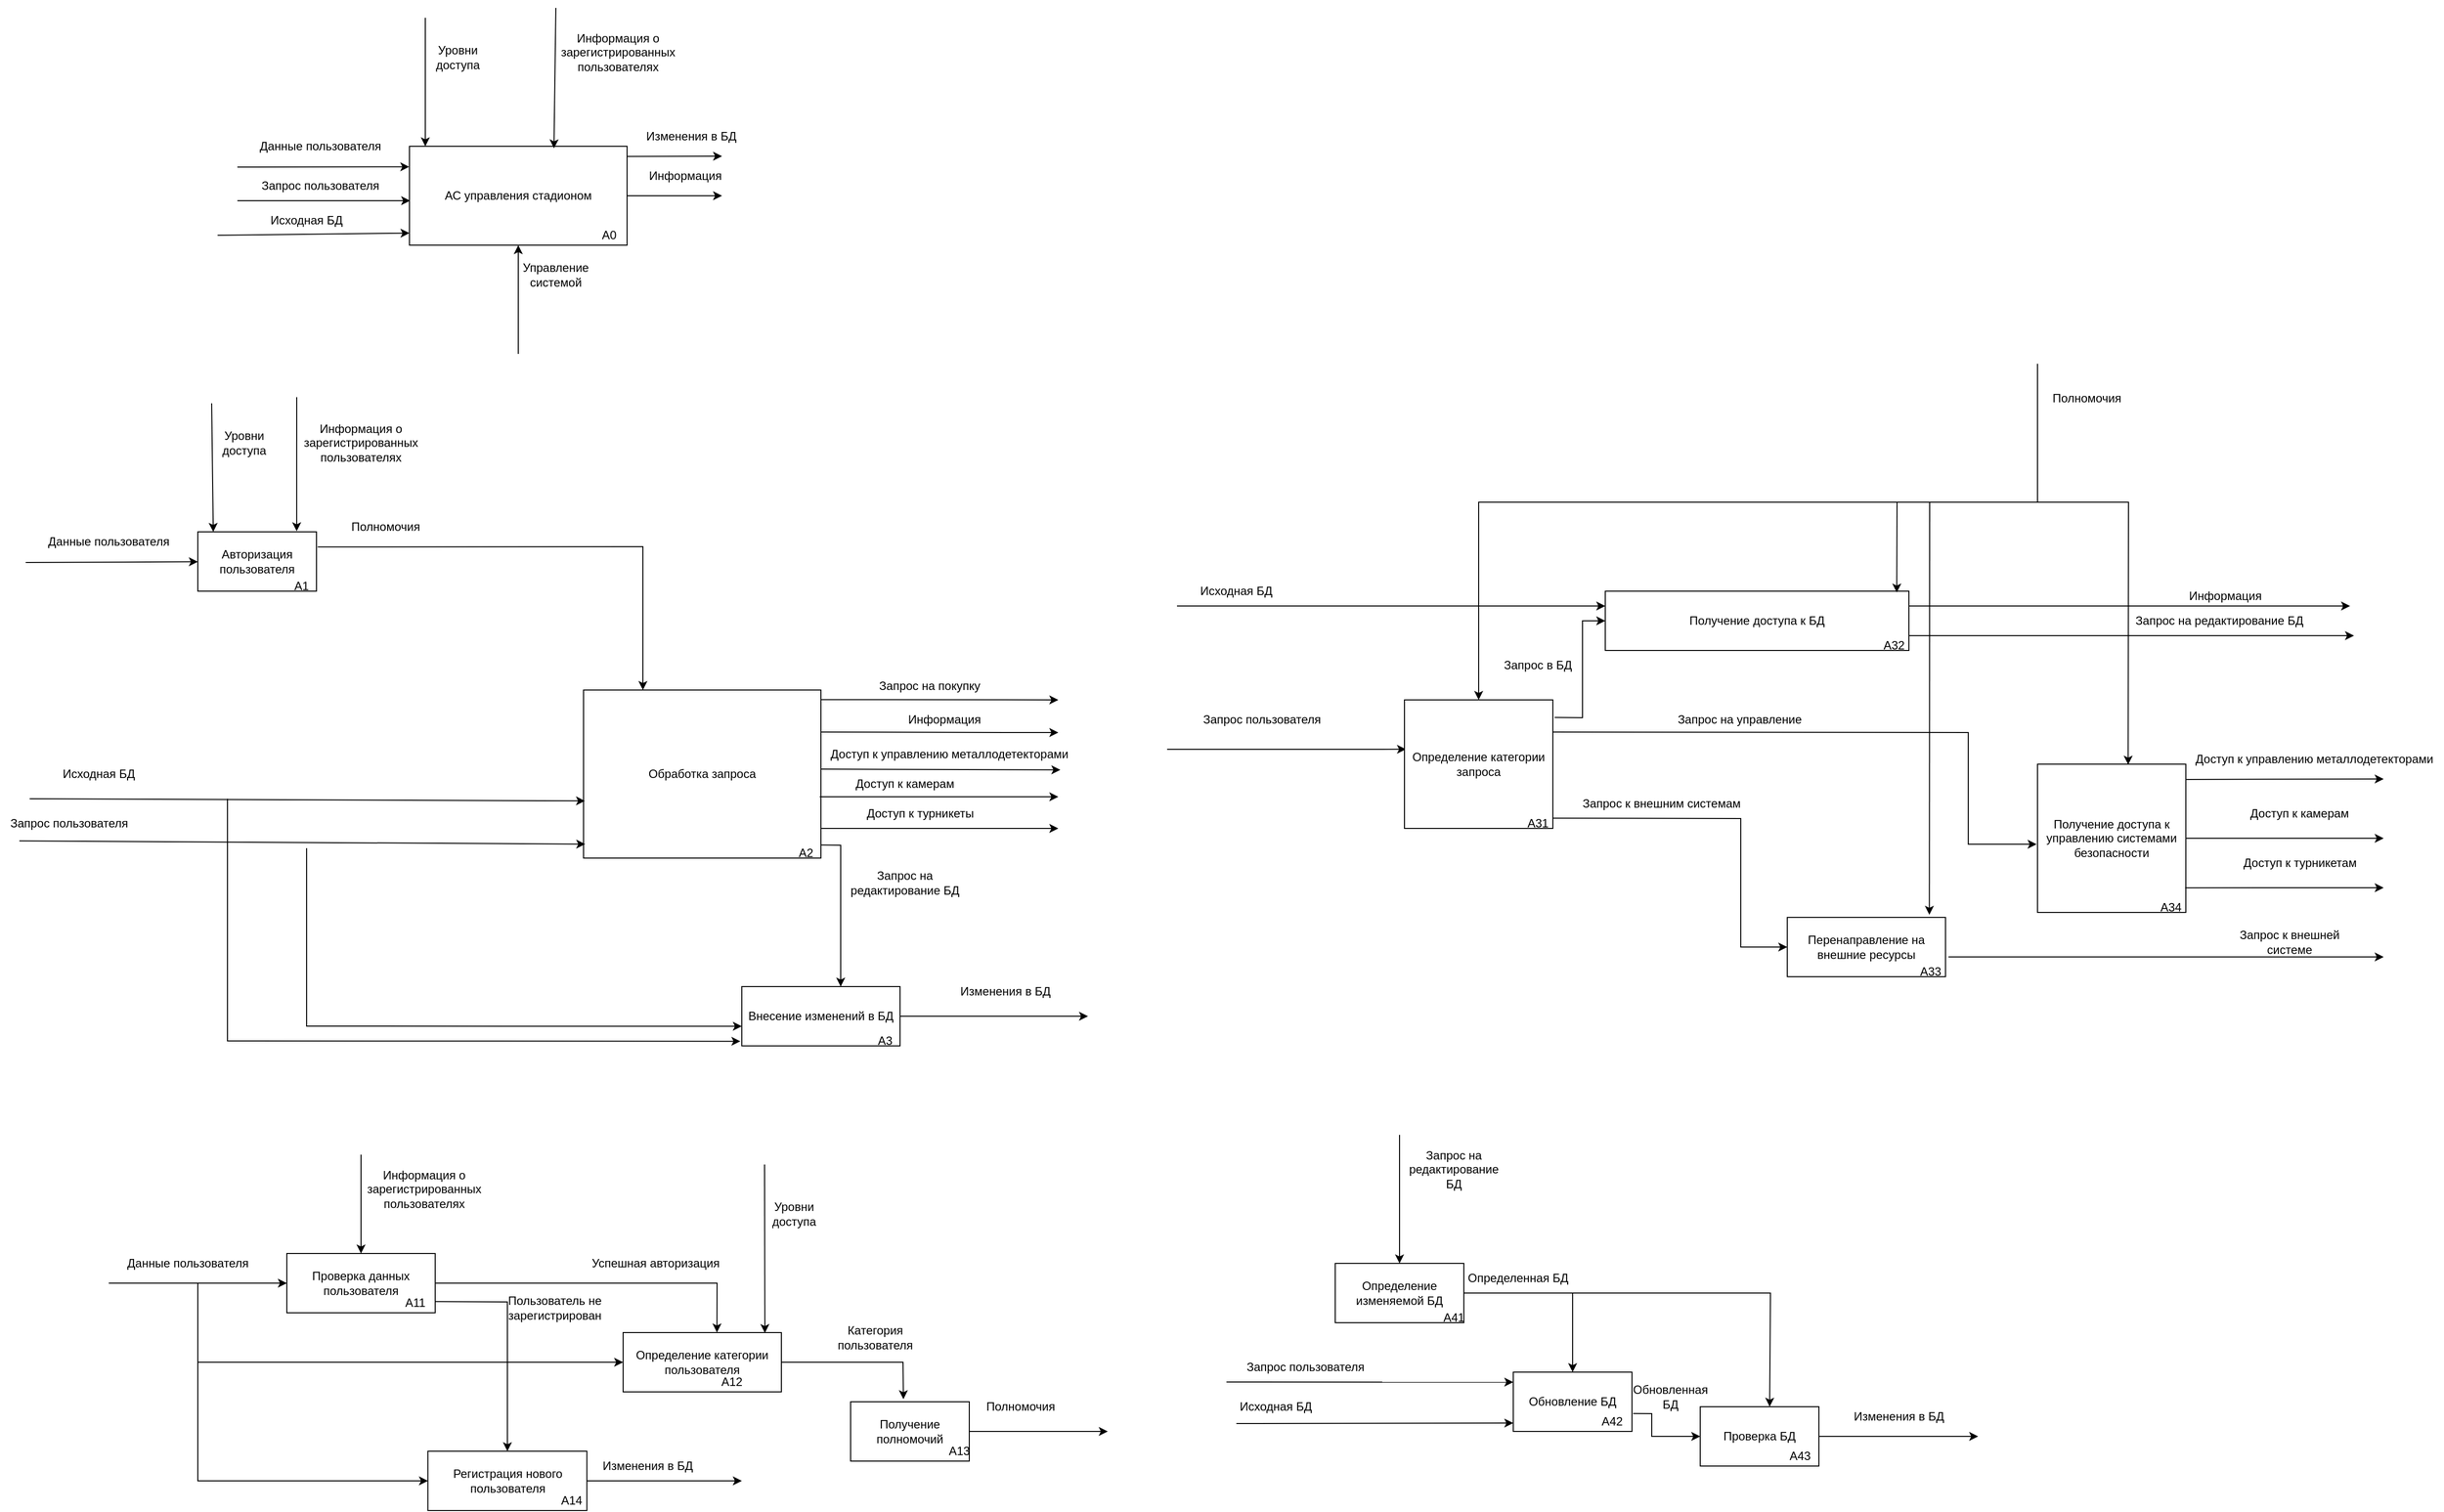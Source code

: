 <mxfile version="15.5.4" type="device" pages="2"><diagram id="ywNeQn92B_hyudarZaMj" name="Page-1"><mxGraphModel dx="3400" dy="2780" grid="1" gridSize="10" guides="1" tooltips="1" connect="1" arrows="1" fold="1" page="1" pageScale="1" pageWidth="827" pageHeight="1169" math="0" shadow="0"><root><mxCell id="0"/><mxCell id="1" parent="0"/><mxCell id="xdWNhroPc-cgWAyk283q-7" value="АС управления стадионом" style="rounded=0;whiteSpace=wrap;html=1;" parent="1" vertex="1"><mxGeometry x="304" y="200" width="220" height="100" as="geometry"/></mxCell><mxCell id="xdWNhroPc-cgWAyk283q-8" value="" style="endArrow=classic;html=1;rounded=0;entryX=-0.001;entryY=0.207;entryDx=0;entryDy=0;entryPerimeter=0;" parent="1" target="xdWNhroPc-cgWAyk283q-7" edge="1"><mxGeometry width="50" height="50" relative="1" as="geometry"><mxPoint x="130" y="221" as="sourcePoint"/><mxPoint x="304" y="220" as="targetPoint"/></mxGeometry></mxCell><mxCell id="xdWNhroPc-cgWAyk283q-9" value="Данные пользователя" style="text;html=1;strokeColor=none;fillColor=none;align=center;verticalAlign=middle;whiteSpace=wrap;rounded=0;" parent="1" vertex="1"><mxGeometry x="124" y="190" width="180" height="20" as="geometry"/></mxCell><mxCell id="xdWNhroPc-cgWAyk283q-10" value="" style="endArrow=classic;html=1;rounded=0;entryX=0.003;entryY=0.55;entryDx=0;entryDy=0;entryPerimeter=0;" parent="1" target="xdWNhroPc-cgWAyk283q-7" edge="1"><mxGeometry width="50" height="50" relative="1" as="geometry"><mxPoint x="130" y="255" as="sourcePoint"/><mxPoint x="240" y="250" as="targetPoint"/></mxGeometry></mxCell><mxCell id="xdWNhroPc-cgWAyk283q-11" value="Запрос пользователя" style="text;html=1;strokeColor=none;fillColor=none;align=center;verticalAlign=middle;whiteSpace=wrap;rounded=0;" parent="1" vertex="1"><mxGeometry x="124" y="230" width="180" height="20" as="geometry"/></mxCell><mxCell id="xdWNhroPc-cgWAyk283q-12" value="" style="endArrow=classic;html=1;rounded=0;" parent="1" edge="1"><mxGeometry width="50" height="50" relative="1" as="geometry"><mxPoint x="320" y="70" as="sourcePoint"/><mxPoint x="320" y="200" as="targetPoint"/></mxGeometry></mxCell><mxCell id="xdWNhroPc-cgWAyk283q-14" value="Уровни доступа" style="text;html=1;strokeColor=none;fillColor=none;align=center;verticalAlign=middle;whiteSpace=wrap;rounded=0;" parent="1" vertex="1"><mxGeometry x="320" y="100" width="66" height="20" as="geometry"/></mxCell><mxCell id="xdWNhroPc-cgWAyk283q-20" value="" style="endArrow=classic;html=1;rounded=0;exitX=0.998;exitY=0.103;exitDx=0;exitDy=0;exitPerimeter=0;" parent="1" source="xdWNhroPc-cgWAyk283q-7" edge="1"><mxGeometry width="50" height="50" relative="1" as="geometry"><mxPoint x="580" y="260" as="sourcePoint"/><mxPoint x="620" y="210" as="targetPoint"/></mxGeometry></mxCell><mxCell id="xdWNhroPc-cgWAyk283q-21" value="Изменения в БД" style="text;html=1;strokeColor=none;fillColor=none;align=center;verticalAlign=middle;whiteSpace=wrap;rounded=0;" parent="1" vertex="1"><mxGeometry x="524" y="180" width="130" height="20" as="geometry"/></mxCell><mxCell id="xdWNhroPc-cgWAyk283q-22" value="" style="endArrow=classic;html=1;rounded=0;" parent="1" source="xdWNhroPc-cgWAyk283q-7" edge="1"><mxGeometry width="50" height="50" relative="1" as="geometry"><mxPoint x="600" y="310" as="sourcePoint"/><mxPoint x="620" y="250" as="targetPoint"/></mxGeometry></mxCell><mxCell id="xdWNhroPc-cgWAyk283q-23" value="Информация" style="text;html=1;strokeColor=none;fillColor=none;align=center;verticalAlign=middle;whiteSpace=wrap;rounded=0;" parent="1" vertex="1"><mxGeometry x="550" y="220" width="66" height="20" as="geometry"/></mxCell><mxCell id="xdWNhroPc-cgWAyk283q-25" value="Управление системой" style="text;html=1;strokeColor=none;fillColor=none;align=center;verticalAlign=middle;whiteSpace=wrap;rounded=0;" parent="1" vertex="1"><mxGeometry x="404" y="320" width="96" height="20" as="geometry"/></mxCell><mxCell id="xdWNhroPc-cgWAyk283q-30" value="Авторизация пользователя" style="rounded=0;whiteSpace=wrap;html=1;" parent="1" vertex="1"><mxGeometry x="90" y="590" width="120" height="60" as="geometry"/></mxCell><mxCell id="xdWNhroPc-cgWAyk283q-31" value="" style="endArrow=classic;html=1;rounded=0;" parent="1" target="xdWNhroPc-cgWAyk283q-30" edge="1"><mxGeometry width="50" height="50" relative="1" as="geometry"><mxPoint x="-84" y="621" as="sourcePoint"/><mxPoint x="89.78" y="620.7" as="targetPoint"/></mxGeometry></mxCell><mxCell id="xdWNhroPc-cgWAyk283q-32" value="Данные пользователя" style="text;html=1;strokeColor=none;fillColor=none;align=center;verticalAlign=middle;whiteSpace=wrap;rounded=0;" parent="1" vertex="1"><mxGeometry x="-90" y="590" width="180" height="20" as="geometry"/></mxCell><mxCell id="xdWNhroPc-cgWAyk283q-33" value="" style="endArrow=classic;html=1;rounded=0;" parent="1" edge="1"><mxGeometry width="50" height="50" relative="1" as="geometry"><mxPoint x="104" y="460" as="sourcePoint"/><mxPoint x="105.625" y="590" as="targetPoint"/></mxGeometry></mxCell><mxCell id="xdWNhroPc-cgWAyk283q-34" value="Уровни доступа" style="text;html=1;strokeColor=none;fillColor=none;align=center;verticalAlign=middle;whiteSpace=wrap;rounded=0;" parent="1" vertex="1"><mxGeometry x="104" y="490" width="66" height="20" as="geometry"/></mxCell><mxCell id="xdWNhroPc-cgWAyk283q-44" value="Полномочия" style="text;html=1;strokeColor=none;fillColor=none;align=center;verticalAlign=middle;whiteSpace=wrap;rounded=0;" parent="1" vertex="1"><mxGeometry x="210" y="570" width="140" height="30" as="geometry"/></mxCell><mxCell id="xdWNhroPc-cgWAyk283q-46" value="Внесение изменений в БД" style="rounded=0;whiteSpace=wrap;html=1;" parent="1" vertex="1"><mxGeometry x="640" y="1050" width="160" height="60" as="geometry"/></mxCell><mxCell id="xdWNhroPc-cgWAyk283q-48" value="Обработка запроса" style="rounded=0;whiteSpace=wrap;html=1;" parent="1" vertex="1"><mxGeometry x="480" y="750" width="240" height="170" as="geometry"/></mxCell><mxCell id="xdWNhroPc-cgWAyk283q-49" value="" style="endArrow=classic;html=1;rounded=0;entryX=0.007;entryY=0.917;entryDx=0;entryDy=0;entryPerimeter=0;exitX=0.14;exitY=1.087;exitDx=0;exitDy=0;exitPerimeter=0;" parent="1" source="xdWNhroPc-cgWAyk283q-50" target="xdWNhroPc-cgWAyk283q-48" edge="1"><mxGeometry width="50" height="50" relative="1" as="geometry"><mxPoint x="-90" y="906" as="sourcePoint"/><mxPoint x="10" y="840" as="targetPoint"/></mxGeometry></mxCell><mxCell id="xdWNhroPc-cgWAyk283q-50" value="Запрос пользователя" style="text;html=1;strokeColor=none;fillColor=none;align=center;verticalAlign=middle;whiteSpace=wrap;rounded=0;" parent="1" vertex="1"><mxGeometry x="-110" y="870" width="140" height="30" as="geometry"/></mxCell><mxCell id="xdWNhroPc-cgWAyk283q-52" value="" style="endArrow=classic;html=1;rounded=0;exitX=1;exitY=0.25;exitDx=0;exitDy=0;" parent="1" source="xdWNhroPc-cgWAyk283q-48" edge="1"><mxGeometry width="50" height="50" relative="1" as="geometry"><mxPoint x="650" y="820" as="sourcePoint"/><mxPoint x="960" y="793" as="targetPoint"/><Array as="points"><mxPoint x="930" y="793"/></Array></mxGeometry></mxCell><mxCell id="xdWNhroPc-cgWAyk283q-53" value="Информация" style="text;html=1;strokeColor=none;fillColor=none;align=center;verticalAlign=middle;whiteSpace=wrap;rounded=0;" parent="1" vertex="1"><mxGeometry x="800" y="765" width="90" height="30" as="geometry"/></mxCell><mxCell id="xdWNhroPc-cgWAyk283q-54" value="" style="endArrow=classic;html=1;rounded=0;exitX=0;exitY=1;exitDx=0;exitDy=0;entryX=0.931;entryY=1.026;entryDx=0;entryDy=0;entryPerimeter=0;" parent="1" source="xdWNhroPc-cgWAyk283q-55" target="xdWNhroPc-cgWAyk283q-55" edge="1"><mxGeometry width="50" height="50" relative="1" as="geometry"><mxPoint x="660" y="870" as="sourcePoint"/><mxPoint x="750" y="840" as="targetPoint"/></mxGeometry></mxCell><mxCell id="xdWNhroPc-cgWAyk283q-55" value="Доступ к управлению металлодетекторами" style="text;html=1;strokeColor=none;fillColor=none;align=center;verticalAlign=middle;whiteSpace=wrap;rounded=0;" parent="1" vertex="1"><mxGeometry x="720" y="800" width="260" height="30" as="geometry"/></mxCell><mxCell id="xdWNhroPc-cgWAyk283q-60" value="" style="endArrow=classic;html=1;rounded=0;entryX=0;entryY=0.669;entryDx=0;entryDy=0;entryPerimeter=0;" parent="1" target="xdWNhroPc-cgWAyk283q-46" edge="1"><mxGeometry width="50" height="50" relative="1" as="geometry"><mxPoint x="200" y="910" as="sourcePoint"/><mxPoint x="190" y="960" as="targetPoint"/><Array as="points"><mxPoint x="200" y="1080"/><mxPoint x="200" y="1090"/></Array></mxGeometry></mxCell><mxCell id="xdWNhroPc-cgWAyk283q-64" value="&amp;nbsp;Изменения в БД" style="text;html=1;strokeColor=none;fillColor=none;align=center;verticalAlign=middle;whiteSpace=wrap;rounded=0;" parent="1" vertex="1"><mxGeometry x="820" y="1040" width="170" height="30" as="geometry"/></mxCell><mxCell id="xdWNhroPc-cgWAyk283q-65" value="" style="endArrow=classic;html=1;rounded=0;strokeColor=#000000;fillColor=#E5CCFF;exitX=1;exitY=0.922;exitDx=0;exitDy=0;exitPerimeter=0;entryX=0.625;entryY=0;entryDx=0;entryDy=0;entryPerimeter=0;" parent="1" source="xdWNhroPc-cgWAyk283q-48" target="xdWNhroPc-cgWAyk283q-46" edge="1"><mxGeometry width="50" height="50" relative="1" as="geometry"><mxPoint x="720" y="900" as="sourcePoint"/><mxPoint x="770" y="850" as="targetPoint"/><Array as="points"><mxPoint x="740" y="907"/></Array></mxGeometry></mxCell><mxCell id="xdWNhroPc-cgWAyk283q-66" value="Запрос на редактирование БД" style="text;html=1;strokeColor=none;fillColor=none;align=center;verticalAlign=middle;whiteSpace=wrap;rounded=0;" parent="1" vertex="1"><mxGeometry x="740" y="930" width="130" height="30" as="geometry"/></mxCell><mxCell id="BJsDxsezb8jgtBK0tcjX-8" value="" style="endArrow=classic;html=1;rounded=0;exitX=1;exitY=0.057;exitDx=0;exitDy=0;exitPerimeter=0;" parent="1" source="xdWNhroPc-cgWAyk283q-48" edge="1"><mxGeometry width="50" height="50" relative="1" as="geometry"><mxPoint x="780" y="750" as="sourcePoint"/><mxPoint x="960" y="760" as="targetPoint"/><Array as="points"/></mxGeometry></mxCell><mxCell id="BJsDxsezb8jgtBK0tcjX-9" value="Запрос на покупку" style="text;html=1;strokeColor=none;fillColor=none;align=center;verticalAlign=middle;whiteSpace=wrap;rounded=0;" parent="1" vertex="1"><mxGeometry x="740" y="731" width="180" height="30" as="geometry"/></mxCell><mxCell id="BJsDxsezb8jgtBK0tcjX-10" value="" style="endArrow=classic;html=1;rounded=0;exitX=0.995;exitY=0.635;exitDx=0;exitDy=0;exitPerimeter=0;" parent="1" source="xdWNhroPc-cgWAyk283q-48" edge="1"><mxGeometry width="50" height="50" relative="1" as="geometry"><mxPoint x="777" y="900" as="sourcePoint"/><mxPoint x="960" y="858" as="targetPoint"/></mxGeometry></mxCell><mxCell id="BJsDxsezb8jgtBK0tcjX-11" value="Доступ к камерам" style="text;html=1;strokeColor=none;fillColor=none;align=center;verticalAlign=middle;whiteSpace=wrap;rounded=0;" parent="1" vertex="1"><mxGeometry x="710" y="830" width="190" height="30" as="geometry"/></mxCell><mxCell id="BJsDxsezb8jgtBK0tcjX-12" value="" style="endArrow=classic;html=1;rounded=0;" parent="1" edge="1"><mxGeometry width="50" height="50" relative="1" as="geometry"><mxPoint x="720" y="890" as="sourcePoint"/><mxPoint x="960" y="890" as="targetPoint"/></mxGeometry></mxCell><mxCell id="BJsDxsezb8jgtBK0tcjX-13" value="Доступ к турникеты" style="text;html=1;strokeColor=none;fillColor=none;align=center;verticalAlign=middle;whiteSpace=wrap;rounded=0;" parent="1" vertex="1"><mxGeometry x="758.5" y="860" width="123" height="30" as="geometry"/></mxCell><mxCell id="BJsDxsezb8jgtBK0tcjX-14" value="" style="endArrow=classic;html=1;rounded=0;entryX=0.006;entryY=0.66;entryDx=0;entryDy=0;entryPerimeter=0;" parent="1" target="xdWNhroPc-cgWAyk283q-48" edge="1"><mxGeometry width="50" height="50" relative="1" as="geometry"><mxPoint x="-80" y="860" as="sourcePoint"/><mxPoint x="200" y="840" as="targetPoint"/></mxGeometry></mxCell><mxCell id="BJsDxsezb8jgtBK0tcjX-15" value="Исходная БД" style="text;html=1;strokeColor=none;fillColor=none;align=center;verticalAlign=middle;whiteSpace=wrap;rounded=0;" parent="1" vertex="1"><mxGeometry x="-60" y="820" width="100" height="30" as="geometry"/></mxCell><mxCell id="BJsDxsezb8jgtBK0tcjX-22" value="Запрос пользователя" style="text;html=1;strokeColor=none;fillColor=none;align=center;verticalAlign=middle;whiteSpace=wrap;rounded=0;" parent="1" vertex="1"><mxGeometry x="1096" y="765" width="140" height="30" as="geometry"/></mxCell><mxCell id="BJsDxsezb8jgtBK0tcjX-25" value="Получение доступа к управлению системами безопасности" style="whiteSpace=wrap;html=1;aspect=fixed;" parent="1" vertex="1"><mxGeometry x="1950" y="825" width="150" height="150" as="geometry"/></mxCell><mxCell id="BJsDxsezb8jgtBK0tcjX-26" value="" style="endArrow=classic;html=1;rounded=0;entryX=-0.006;entryY=0.54;entryDx=0;entryDy=0;entryPerimeter=0;exitX=1;exitY=0.25;exitDx=0;exitDy=0;" parent="1" source="BJsDxsezb8jgtBK0tcjX-82" target="BJsDxsezb8jgtBK0tcjX-25" edge="1"><mxGeometry width="50" height="50" relative="1" as="geometry"><mxPoint x="1459" y="798.25" as="sourcePoint"/><mxPoint x="1480" y="770" as="targetPoint"/><Array as="points"><mxPoint x="1880" y="793"/><mxPoint x="1880" y="906"/></Array></mxGeometry></mxCell><mxCell id="BJsDxsezb8jgtBK0tcjX-28" value="Получение доступа к БД" style="rounded=0;whiteSpace=wrap;html=1;" parent="1" vertex="1"><mxGeometry x="1513" y="650" width="307" height="60" as="geometry"/></mxCell><mxCell id="BJsDxsezb8jgtBK0tcjX-29" value="" style="endArrow=classic;html=1;rounded=0;entryX=0;entryY=0.5;entryDx=0;entryDy=0;exitX=1.012;exitY=0.137;exitDx=0;exitDy=0;exitPerimeter=0;" parent="1" source="BJsDxsezb8jgtBK0tcjX-82" target="BJsDxsezb8jgtBK0tcjX-28" edge="1"><mxGeometry width="50" height="50" relative="1" as="geometry"><mxPoint x="1457.957" y="778.433" as="sourcePoint"/><mxPoint x="1490" y="800" as="targetPoint"/><Array as="points"><mxPoint x="1490" y="778"/><mxPoint x="1490" y="680"/></Array></mxGeometry></mxCell><mxCell id="BJsDxsezb8jgtBK0tcjX-30" value="Запрос на управление" style="text;html=1;strokeColor=none;fillColor=none;align=center;verticalAlign=middle;whiteSpace=wrap;rounded=0;" parent="1" vertex="1"><mxGeometry x="1569" y="765" width="160" height="30" as="geometry"/></mxCell><mxCell id="BJsDxsezb8jgtBK0tcjX-31" value="Запрос в БД" style="text;html=1;strokeColor=none;fillColor=none;align=center;verticalAlign=middle;whiteSpace=wrap;rounded=0;" parent="1" vertex="1"><mxGeometry x="1390" y="710" width="110" height="30" as="geometry"/></mxCell><mxCell id="BJsDxsezb8jgtBK0tcjX-33" value="" style="endArrow=classic;html=1;rounded=0;entryX=0;entryY=0.5;entryDx=0;entryDy=0;exitX=0.993;exitY=0.92;exitDx=0;exitDy=0;exitPerimeter=0;" parent="1" source="BJsDxsezb8jgtBK0tcjX-82" target="BJsDxsezb8jgtBK0tcjX-34" edge="1"><mxGeometry width="50" height="50" relative="1" as="geometry"><mxPoint x="1460" y="880" as="sourcePoint"/><mxPoint x="1710" y="940" as="targetPoint"/><Array as="points"><mxPoint x="1650" y="880"/><mxPoint x="1650" y="1010"/></Array></mxGeometry></mxCell><mxCell id="BJsDxsezb8jgtBK0tcjX-34" value="Перенаправление на внешние ресурсы" style="rounded=0;whiteSpace=wrap;html=1;" parent="1" vertex="1"><mxGeometry x="1697" y="980" width="160" height="60" as="geometry"/></mxCell><mxCell id="BJsDxsezb8jgtBK0tcjX-35" value="Запрос к внешним системам" style="text;html=1;strokeColor=none;fillColor=none;align=center;verticalAlign=middle;whiteSpace=wrap;rounded=0;" parent="1" vertex="1"><mxGeometry x="1480" y="850" width="180" height="30" as="geometry"/></mxCell><mxCell id="BJsDxsezb8jgtBK0tcjX-47" value="" style="endArrow=none;html=1;rounded=0;" parent="1" edge="1"><mxGeometry width="50" height="50" relative="1" as="geometry"><mxPoint x="1070" y="810" as="sourcePoint"/><mxPoint x="1250" y="810" as="targetPoint"/></mxGeometry></mxCell><mxCell id="BJsDxsezb8jgtBK0tcjX-50" value="" style="endArrow=classic;html=1;rounded=0;entryX=0.01;entryY=0.384;entryDx=0;entryDy=0;entryPerimeter=0;" parent="1" target="BJsDxsezb8jgtBK0tcjX-82" edge="1"><mxGeometry width="50" height="50" relative="1" as="geometry"><mxPoint x="1250" y="810" as="sourcePoint"/><mxPoint x="1311.639" y="810.17" as="targetPoint"/></mxGeometry></mxCell><mxCell id="BJsDxsezb8jgtBK0tcjX-52" value="" style="endArrow=classic;html=1;rounded=0;exitX=1.01;exitY=0.255;exitDx=0;exitDy=0;exitPerimeter=0;entryX=0.25;entryY=0;entryDx=0;entryDy=0;" parent="1" source="xdWNhroPc-cgWAyk283q-30" target="xdWNhroPc-cgWAyk283q-48" edge="1"><mxGeometry width="50" height="50" relative="1" as="geometry"><mxPoint x="280" y="650" as="sourcePoint"/><mxPoint x="550" y="730" as="targetPoint"/><Array as="points"><mxPoint x="540" y="605"/></Array></mxGeometry></mxCell><mxCell id="BJsDxsezb8jgtBK0tcjX-53" value="" style="endArrow=classic;html=1;rounded=0;entryX=0.96;entryY=0.023;entryDx=0;entryDy=0;entryPerimeter=0;" parent="1" target="BJsDxsezb8jgtBK0tcjX-28" edge="1"><mxGeometry width="50" height="50" relative="1" as="geometry"><mxPoint x="1808" y="560" as="sourcePoint"/><mxPoint x="1736" y="620" as="targetPoint"/></mxGeometry></mxCell><mxCell id="BJsDxsezb8jgtBK0tcjX-60" value="Полномочия" style="text;html=1;strokeColor=none;fillColor=none;align=center;verticalAlign=middle;whiteSpace=wrap;rounded=0;" parent="1" vertex="1"><mxGeometry x="1970" y="440" width="60" height="30" as="geometry"/></mxCell><mxCell id="BJsDxsezb8jgtBK0tcjX-61" value="" style="endArrow=classic;html=1;rounded=0;entryX=0.611;entryY=0.003;entryDx=0;entryDy=0;entryPerimeter=0;" parent="1" target="BJsDxsezb8jgtBK0tcjX-25" edge="1"><mxGeometry width="50" height="50" relative="1" as="geometry"><mxPoint x="1810" y="560" as="sourcePoint"/><mxPoint x="1950" y="540" as="targetPoint"/><Array as="points"><mxPoint x="2042" y="560"/></Array></mxGeometry></mxCell><mxCell id="BJsDxsezb8jgtBK0tcjX-63" value="" style="endArrow=classic;html=1;rounded=0;entryX=-0.009;entryY=0.922;entryDx=0;entryDy=0;entryPerimeter=0;" parent="1" target="xdWNhroPc-cgWAyk283q-46" edge="1"><mxGeometry width="50" height="50" relative="1" as="geometry"><mxPoint x="120" y="860" as="sourcePoint"/><mxPoint x="140" y="990" as="targetPoint"/><Array as="points"><mxPoint x="120" y="1105"/></Array></mxGeometry></mxCell><mxCell id="BJsDxsezb8jgtBK0tcjX-64" value="" style="endArrow=classic;html=1;rounded=0;entryX=0.898;entryY=-0.044;entryDx=0;entryDy=0;entryPerimeter=0;" parent="1" target="BJsDxsezb8jgtBK0tcjX-34" edge="1"><mxGeometry width="50" height="50" relative="1" as="geometry"><mxPoint x="1841" y="560" as="sourcePoint"/><mxPoint x="1950" y="650" as="targetPoint"/></mxGeometry></mxCell><mxCell id="BJsDxsezb8jgtBK0tcjX-65" value="" style="endArrow=none;html=1;rounded=0;" parent="1" edge="1"><mxGeometry width="50" height="50" relative="1" as="geometry"><mxPoint x="1950" y="560" as="sourcePoint"/><mxPoint x="1950" y="420" as="targetPoint"/></mxGeometry></mxCell><mxCell id="BJsDxsezb8jgtBK0tcjX-67" value="" style="endArrow=classic;html=1;rounded=0;exitX=1;exitY=0.25;exitDx=0;exitDy=0;" parent="1" source="BJsDxsezb8jgtBK0tcjX-28" edge="1"><mxGeometry width="50" height="50" relative="1" as="geometry"><mxPoint x="1910" y="690" as="sourcePoint"/><mxPoint x="2266" y="665" as="targetPoint"/></mxGeometry></mxCell><mxCell id="BJsDxsezb8jgtBK0tcjX-68" value="Информация" style="text;html=1;strokeColor=none;fillColor=none;align=center;verticalAlign=middle;whiteSpace=wrap;rounded=0;" parent="1" vertex="1"><mxGeometry x="2110" y="640" width="60" height="30" as="geometry"/></mxCell><mxCell id="BJsDxsezb8jgtBK0tcjX-69" value="" style="endArrow=classic;html=1;rounded=0;" parent="1" edge="1"><mxGeometry width="50" height="50" relative="1" as="geometry"><mxPoint x="1860" y="1020" as="sourcePoint"/><mxPoint x="2300" y="1020" as="targetPoint"/></mxGeometry></mxCell><mxCell id="BJsDxsezb8jgtBK0tcjX-70" value="Запрос к внешней системе" style="text;html=1;strokeColor=none;fillColor=none;align=center;verticalAlign=middle;whiteSpace=wrap;rounded=0;" parent="1" vertex="1"><mxGeometry x="2130" y="990" width="150" height="30" as="geometry"/></mxCell><mxCell id="BJsDxsezb8jgtBK0tcjX-71" value="" style="endArrow=classic;html=1;rounded=0;exitX=1.004;exitY=0.103;exitDx=0;exitDy=0;exitPerimeter=0;" parent="1" source="BJsDxsezb8jgtBK0tcjX-25" edge="1"><mxGeometry width="50" height="50" relative="1" as="geometry"><mxPoint x="2220" y="880" as="sourcePoint"/><mxPoint x="2300" y="840" as="targetPoint"/></mxGeometry></mxCell><mxCell id="BJsDxsezb8jgtBK0tcjX-72" value="Доступ к управлению металлодетекторами" style="text;html=1;strokeColor=none;fillColor=none;align=center;verticalAlign=middle;whiteSpace=wrap;rounded=0;" parent="1" vertex="1"><mxGeometry x="2100" y="805" width="260" height="30" as="geometry"/></mxCell><mxCell id="BJsDxsezb8jgtBK0tcjX-73" value="" style="endArrow=classic;html=1;rounded=0;exitX=1;exitY=0.5;exitDx=0;exitDy=0;" parent="1" source="BJsDxsezb8jgtBK0tcjX-25" edge="1"><mxGeometry width="50" height="50" relative="1" as="geometry"><mxPoint x="2210" y="940" as="sourcePoint"/><mxPoint x="2300" y="900" as="targetPoint"/></mxGeometry></mxCell><mxCell id="BJsDxsezb8jgtBK0tcjX-74" value="Доступ к камерам" style="text;html=1;strokeColor=none;fillColor=none;align=center;verticalAlign=middle;whiteSpace=wrap;rounded=0;" parent="1" vertex="1"><mxGeometry x="2120" y="860" width="190" height="30" as="geometry"/></mxCell><mxCell id="BJsDxsezb8jgtBK0tcjX-75" value="" style="endArrow=classic;html=1;rounded=0;exitX=0.995;exitY=0.834;exitDx=0;exitDy=0;exitPerimeter=0;" parent="1" source="BJsDxsezb8jgtBK0tcjX-25" edge="1"><mxGeometry width="50" height="50" relative="1" as="geometry"><mxPoint x="2170" y="980" as="sourcePoint"/><mxPoint x="2300" y="950" as="targetPoint"/></mxGeometry></mxCell><mxCell id="BJsDxsezb8jgtBK0tcjX-76" value="Доступ к турникетам" style="text;html=1;strokeColor=none;fillColor=none;align=center;verticalAlign=middle;whiteSpace=wrap;rounded=0;" parent="1" vertex="1"><mxGeometry x="2153.5" y="910" width="123" height="30" as="geometry"/></mxCell><mxCell id="BJsDxsezb8jgtBK0tcjX-78" value="" style="endArrow=classic;html=1;rounded=0;exitX=1;exitY=0.5;exitDx=0;exitDy=0;" parent="1" source="xdWNhroPc-cgWAyk283q-46" edge="1"><mxGeometry width="50" height="50" relative="1" as="geometry"><mxPoint x="880" y="1100" as="sourcePoint"/><mxPoint x="990" y="1080" as="targetPoint"/></mxGeometry></mxCell><mxCell id="BJsDxsezb8jgtBK0tcjX-79" value="" style="endArrow=classic;html=1;rounded=0;" parent="1" target="xdWNhroPc-cgWAyk283q-7" edge="1"><mxGeometry width="50" height="50" relative="1" as="geometry"><mxPoint x="414" y="410" as="sourcePoint"/><mxPoint x="440" y="350" as="targetPoint"/></mxGeometry></mxCell><mxCell id="BJsDxsezb8jgtBK0tcjX-80" value="" style="endArrow=classic;html=1;rounded=0;entryX=0;entryY=0.878;entryDx=0;entryDy=0;entryPerimeter=0;" parent="1" target="xdWNhroPc-cgWAyk283q-7" edge="1"><mxGeometry width="50" height="50" relative="1" as="geometry"><mxPoint x="110" y="290" as="sourcePoint"/><mxPoint x="300" y="290" as="targetPoint"/></mxGeometry></mxCell><mxCell id="BJsDxsezb8jgtBK0tcjX-81" value="Исходная БД" style="text;html=1;strokeColor=none;fillColor=none;align=center;verticalAlign=middle;whiteSpace=wrap;rounded=0;" parent="1" vertex="1"><mxGeometry x="124" y="260" width="152" height="30" as="geometry"/></mxCell><mxCell id="BJsDxsezb8jgtBK0tcjX-82" value="Определение категории запроса" style="rounded=0;whiteSpace=wrap;html=1;" parent="1" vertex="1"><mxGeometry x="1310" y="760" width="150" height="130" as="geometry"/></mxCell><mxCell id="BJsDxsezb8jgtBK0tcjX-83" value="A0" style="text;html=1;strokeColor=none;fillColor=none;align=center;verticalAlign=middle;whiteSpace=wrap;rounded=0;" parent="1" vertex="1"><mxGeometry x="488" y="280" width="36" height="20" as="geometry"/></mxCell><mxCell id="BJsDxsezb8jgtBK0tcjX-84" value="A1" style="text;html=1;strokeColor=none;fillColor=none;align=center;verticalAlign=middle;whiteSpace=wrap;rounded=0;" parent="1" vertex="1"><mxGeometry x="180" y="640" width="30" height="10" as="geometry"/></mxCell><mxCell id="BJsDxsezb8jgtBK0tcjX-86" value="A2" style="text;html=1;strokeColor=none;fillColor=none;align=center;verticalAlign=middle;whiteSpace=wrap;rounded=0;" parent="1" vertex="1"><mxGeometry x="690" y="910" width="30" height="10" as="geometry"/></mxCell><mxCell id="BJsDxsezb8jgtBK0tcjX-87" value="A3" style="text;html=1;strokeColor=none;fillColor=none;align=center;verticalAlign=middle;whiteSpace=wrap;rounded=0;" parent="1" vertex="1"><mxGeometry x="770" y="1100" width="30" height="10" as="geometry"/></mxCell><mxCell id="BJsDxsezb8jgtBK0tcjX-88" value="A31" style="text;html=1;strokeColor=none;fillColor=none;align=center;verticalAlign=middle;whiteSpace=wrap;rounded=0;" parent="1" vertex="1"><mxGeometry x="1430" y="880" width="30" height="10" as="geometry"/></mxCell><mxCell id="BJsDxsezb8jgtBK0tcjX-89" value="A32" style="text;html=1;strokeColor=none;fillColor=none;align=center;verticalAlign=middle;whiteSpace=wrap;rounded=0;" parent="1" vertex="1"><mxGeometry x="1790" y="700" width="30" height="10" as="geometry"/></mxCell><mxCell id="BJsDxsezb8jgtBK0tcjX-90" value="A33" style="text;html=1;strokeColor=none;fillColor=none;align=center;verticalAlign=middle;whiteSpace=wrap;rounded=0;" parent="1" vertex="1"><mxGeometry x="1827" y="1030" width="30" height="10" as="geometry"/></mxCell><mxCell id="BJsDxsezb8jgtBK0tcjX-91" value="A34" style="text;html=1;strokeColor=none;fillColor=none;align=center;verticalAlign=middle;whiteSpace=wrap;rounded=0;" parent="1" vertex="1"><mxGeometry x="2070" y="965" width="30" height="10" as="geometry"/></mxCell><mxCell id="BJsDxsezb8jgtBK0tcjX-92" value="Проверка данных пользователя" style="rounded=0;whiteSpace=wrap;html=1;" parent="1" vertex="1"><mxGeometry x="180" y="1320" width="150" height="60" as="geometry"/></mxCell><mxCell id="BJsDxsezb8jgtBK0tcjX-94" value="" style="endArrow=classic;html=1;rounded=0;" parent="1" target="BJsDxsezb8jgtBK0tcjX-92" edge="1"><mxGeometry width="50" height="50" relative="1" as="geometry"><mxPoint y="1350" as="sourcePoint"/><mxPoint x="100" y="1320" as="targetPoint"/></mxGeometry></mxCell><mxCell id="BJsDxsezb8jgtBK0tcjX-96" value="Данные пользователя" style="text;html=1;strokeColor=none;fillColor=none;align=center;verticalAlign=middle;whiteSpace=wrap;rounded=0;" parent="1" vertex="1"><mxGeometry x="-10" y="1320" width="180" height="20" as="geometry"/></mxCell><mxCell id="BJsDxsezb8jgtBK0tcjX-97" value="Определение категории пользователя" style="rounded=0;whiteSpace=wrap;html=1;" parent="1" vertex="1"><mxGeometry x="520" y="1400" width="160" height="60" as="geometry"/></mxCell><mxCell id="BJsDxsezb8jgtBK0tcjX-98" value="" style="endArrow=classic;html=1;rounded=0;entryX=0.593;entryY=-0.002;entryDx=0;entryDy=0;entryPerimeter=0;" parent="1" source="BJsDxsezb8jgtBK0tcjX-92" target="BJsDxsezb8jgtBK0tcjX-97" edge="1"><mxGeometry width="50" height="50" relative="1" as="geometry"><mxPoint x="390" y="1380" as="sourcePoint"/><mxPoint x="440" y="1330" as="targetPoint"/><Array as="points"><mxPoint x="615" y="1350"/></Array></mxGeometry></mxCell><mxCell id="BJsDxsezb8jgtBK0tcjX-100" value="" style="endArrow=classic;html=1;rounded=0;entryX=0;entryY=0.5;entryDx=0;entryDy=0;" parent="1" target="BJsDxsezb8jgtBK0tcjX-97" edge="1"><mxGeometry width="50" height="50" relative="1" as="geometry"><mxPoint x="90" y="1350" as="sourcePoint"/><mxPoint x="160" y="1450" as="targetPoint"/><Array as="points"><mxPoint x="90" y="1430"/></Array></mxGeometry></mxCell><mxCell id="BJsDxsezb8jgtBK0tcjX-101" value="" style="endArrow=classic;html=1;rounded=0;entryX=0.896;entryY=0.007;entryDx=0;entryDy=0;entryPerimeter=0;" parent="1" target="BJsDxsezb8jgtBK0tcjX-97" edge="1"><mxGeometry width="50" height="50" relative="1" as="geometry"><mxPoint x="663" y="1230" as="sourcePoint"/><mxPoint x="254" y="1300" as="targetPoint"/></mxGeometry></mxCell><mxCell id="BJsDxsezb8jgtBK0tcjX-102" value="Уровни доступа" style="text;html=1;strokeColor=none;fillColor=none;align=center;verticalAlign=middle;whiteSpace=wrap;rounded=0;" parent="1" vertex="1"><mxGeometry x="660" y="1270" width="66" height="20" as="geometry"/></mxCell><mxCell id="BJsDxsezb8jgtBK0tcjX-103" value="Получение полномочий" style="rounded=0;whiteSpace=wrap;html=1;" parent="1" vertex="1"><mxGeometry x="750" y="1470" width="120" height="60" as="geometry"/></mxCell><mxCell id="BJsDxsezb8jgtBK0tcjX-104" value="" style="endArrow=classic;html=1;rounded=0;exitX=1;exitY=0.5;exitDx=0;exitDy=0;entryX=0.445;entryY=-0.044;entryDx=0;entryDy=0;entryPerimeter=0;" parent="1" source="BJsDxsezb8jgtBK0tcjX-97" target="BJsDxsezb8jgtBK0tcjX-103" edge="1"><mxGeometry width="50" height="50" relative="1" as="geometry"><mxPoint x="620" y="1470" as="sourcePoint"/><mxPoint x="670" y="1420" as="targetPoint"/><Array as="points"><mxPoint x="803" y="1430"/></Array></mxGeometry></mxCell><mxCell id="BJsDxsezb8jgtBK0tcjX-105" value="Успешная авторизация" style="text;html=1;strokeColor=none;fillColor=none;align=center;verticalAlign=middle;whiteSpace=wrap;rounded=0;" parent="1" vertex="1"><mxGeometry x="483.38" y="1315" width="140" height="30" as="geometry"/></mxCell><mxCell id="BJsDxsezb8jgtBK0tcjX-108" value="" style="endArrow=classic;html=1;rounded=0;" parent="1" source="BJsDxsezb8jgtBK0tcjX-103" edge="1"><mxGeometry width="50" height="50" relative="1" as="geometry"><mxPoint x="910" y="1550" as="sourcePoint"/><mxPoint x="1010" y="1500" as="targetPoint"/></mxGeometry></mxCell><mxCell id="BJsDxsezb8jgtBK0tcjX-109" value="Полномочия" style="text;html=1;strokeColor=none;fillColor=none;align=center;verticalAlign=middle;whiteSpace=wrap;rounded=0;" parent="1" vertex="1"><mxGeometry x="881.5" y="1460" width="80" height="30" as="geometry"/></mxCell><mxCell id="BJsDxsezb8jgtBK0tcjX-111" value="Регистрация нового пользователя" style="rounded=0;whiteSpace=wrap;html=1;" parent="1" vertex="1"><mxGeometry x="322.63" y="1520" width="160.75" height="60" as="geometry"/></mxCell><mxCell id="BJsDxsezb8jgtBK0tcjX-113" value="Пользователь не зарегистрирован" style="text;html=1;strokeColor=none;fillColor=none;align=center;verticalAlign=middle;whiteSpace=wrap;rounded=0;" parent="1" vertex="1"><mxGeometry x="378" y="1360" width="146" height="30" as="geometry"/></mxCell><mxCell id="BJsDxsezb8jgtBK0tcjX-114" value="" style="endArrow=classic;html=1;rounded=0;exitX=0.998;exitY=0.811;exitDx=0;exitDy=0;exitPerimeter=0;" parent="1" edge="1" target="BJsDxsezb8jgtBK0tcjX-111" source="BJsDxsezb8jgtBK0tcjX-92"><mxGeometry width="50" height="50" relative="1" as="geometry"><mxPoint x="570" y="1500" as="sourcePoint"/><mxPoint x="570" y="1710" as="targetPoint"/><Array as="points"><mxPoint x="403" y="1369"/></Array></mxGeometry></mxCell><mxCell id="BJsDxsezb8jgtBK0tcjX-119" value="A11" style="text;html=1;strokeColor=none;fillColor=none;align=center;verticalAlign=middle;whiteSpace=wrap;rounded=0;" parent="1" vertex="1"><mxGeometry x="290" y="1360" width="40" height="20" as="geometry"/></mxCell><mxCell id="BJsDxsezb8jgtBK0tcjX-120" value="A12" style="text;html=1;strokeColor=none;fillColor=none;align=center;verticalAlign=middle;whiteSpace=wrap;rounded=0;" parent="1" vertex="1"><mxGeometry x="610" y="1440" width="40" height="20" as="geometry"/></mxCell><mxCell id="BJsDxsezb8jgtBK0tcjX-121" value="A13" style="text;html=1;strokeColor=none;fillColor=none;align=center;verticalAlign=middle;whiteSpace=wrap;rounded=0;" parent="1" vertex="1"><mxGeometry x="840" y="1510" width="40" height="20" as="geometry"/></mxCell><mxCell id="BJsDxsezb8jgtBK0tcjX-123" value="" style="endArrow=classic;html=1;rounded=0;exitX=1;exitY=0.75;exitDx=0;exitDy=0;" parent="1" source="BJsDxsezb8jgtBK0tcjX-28" edge="1"><mxGeometry width="50" height="50" relative="1" as="geometry"><mxPoint x="2115" y="740" as="sourcePoint"/><mxPoint x="2270" y="695" as="targetPoint"/></mxGeometry></mxCell><mxCell id="BJsDxsezb8jgtBK0tcjX-124" value="Запрос на редактирование БД" style="text;html=1;strokeColor=none;fillColor=none;align=center;verticalAlign=middle;whiteSpace=wrap;rounded=0;" parent="1" vertex="1"><mxGeometry x="2040" y="665" width="187.5" height="30" as="geometry"/></mxCell><mxCell id="BJsDxsezb8jgtBK0tcjX-125" value="" style="endArrow=classic;html=1;rounded=0;entryX=0;entryY=0.25;entryDx=0;entryDy=0;" parent="1" target="BJsDxsezb8jgtBK0tcjX-28" edge="1"><mxGeometry width="50" height="50" relative="1" as="geometry"><mxPoint x="1080" y="665" as="sourcePoint"/><mxPoint x="1130" y="660" as="targetPoint"/></mxGeometry></mxCell><mxCell id="BJsDxsezb8jgtBK0tcjX-126" value="Исходная БД" style="text;html=1;strokeColor=none;fillColor=none;align=center;verticalAlign=middle;whiteSpace=wrap;rounded=0;" parent="1" vertex="1"><mxGeometry x="1090" y="635" width="100" height="30" as="geometry"/></mxCell><mxCell id="BJsDxsezb8jgtBK0tcjX-127" value="Определение изменяемой БД" style="rounded=0;whiteSpace=wrap;html=1;" parent="1" vertex="1"><mxGeometry x="1240" y="1330" width="130" height="60" as="geometry"/></mxCell><mxCell id="BJsDxsezb8jgtBK0tcjX-128" value="" style="endArrow=classic;html=1;rounded=0;" parent="1" target="BJsDxsezb8jgtBK0tcjX-127" edge="1"><mxGeometry width="50" height="50" relative="1" as="geometry"><mxPoint x="1305" y="1200" as="sourcePoint"/><mxPoint x="1310" y="1190" as="targetPoint"/></mxGeometry></mxCell><mxCell id="BJsDxsezb8jgtBK0tcjX-129" value="Запрос на редактирование БД" style="text;html=1;strokeColor=none;fillColor=none;align=center;verticalAlign=middle;whiteSpace=wrap;rounded=0;" parent="1" vertex="1"><mxGeometry x="1310" y="1220" width="100" height="30" as="geometry"/></mxCell><mxCell id="BJsDxsezb8jgtBK0tcjX-130" value="Обновление БД" style="rounded=0;whiteSpace=wrap;html=1;" parent="1" vertex="1"><mxGeometry x="1420" y="1440" width="120" height="60" as="geometry"/></mxCell><mxCell id="BJsDxsezb8jgtBK0tcjX-131" value="" style="endArrow=classic;html=1;rounded=0;exitX=1;exitY=0.5;exitDx=0;exitDy=0;entryX=0.5;entryY=0;entryDx=0;entryDy=0;" parent="1" source="BJsDxsezb8jgtBK0tcjX-127" target="BJsDxsezb8jgtBK0tcjX-130" edge="1"><mxGeometry width="50" height="50" relative="1" as="geometry"><mxPoint x="1490" y="1390" as="sourcePoint"/><mxPoint x="1540" y="1340" as="targetPoint"/><Array as="points"><mxPoint x="1480" y="1360"/></Array></mxGeometry></mxCell><mxCell id="BJsDxsezb8jgtBK0tcjX-132" value="Определенная БД" style="text;html=1;strokeColor=none;fillColor=none;align=center;verticalAlign=middle;whiteSpace=wrap;rounded=0;" parent="1" vertex="1"><mxGeometry x="1360" y="1330" width="130" height="30" as="geometry"/></mxCell><mxCell id="BJsDxsezb8jgtBK0tcjX-134" value="" style="endArrow=classic;html=1;rounded=0;entryX=0;entryY=0.859;entryDx=0;entryDy=0;entryPerimeter=0;" parent="1" target="BJsDxsezb8jgtBK0tcjX-130" edge="1"><mxGeometry width="50" height="50" relative="1" as="geometry"><mxPoint x="1140" y="1492" as="sourcePoint"/><mxPoint x="1250" y="1510" as="targetPoint"/></mxGeometry></mxCell><mxCell id="BJsDxsezb8jgtBK0tcjX-135" value="Исходная БД" style="text;html=1;strokeColor=none;fillColor=none;align=center;verticalAlign=middle;whiteSpace=wrap;rounded=0;" parent="1" vertex="1"><mxGeometry x="1130" y="1460" width="100" height="30" as="geometry"/></mxCell><mxCell id="BJsDxsezb8jgtBK0tcjX-136" value="Запрос пользователя" style="text;html=1;strokeColor=none;fillColor=none;align=center;verticalAlign=middle;whiteSpace=wrap;rounded=0;" parent="1" vertex="1"><mxGeometry x="1140" y="1420" width="140" height="30" as="geometry"/></mxCell><mxCell id="BJsDxsezb8jgtBK0tcjX-137" value="" style="endArrow=classic;html=1;rounded=0;entryX=0;entryY=0.169;entryDx=0;entryDy=0;entryPerimeter=0;" parent="1" target="BJsDxsezb8jgtBK0tcjX-130" edge="1"><mxGeometry width="50" height="50" relative="1" as="geometry"><mxPoint x="1130" y="1450" as="sourcePoint"/><mxPoint x="1060" y="1450" as="targetPoint"/></mxGeometry></mxCell><mxCell id="BJsDxsezb8jgtBK0tcjX-138" value="Проверка БД" style="rounded=0;whiteSpace=wrap;html=1;" parent="1" vertex="1"><mxGeometry x="1609" y="1475" width="120" height="60" as="geometry"/></mxCell><mxCell id="BJsDxsezb8jgtBK0tcjX-139" value="" style="endArrow=classic;html=1;rounded=0;entryX=0.585;entryY=-0.001;entryDx=0;entryDy=0;entryPerimeter=0;" parent="1" target="BJsDxsezb8jgtBK0tcjX-138" edge="1"><mxGeometry width="50" height="50" relative="1" as="geometry"><mxPoint x="1480" y="1360" as="sourcePoint"/><mxPoint x="1650" y="1320" as="targetPoint"/><Array as="points"><mxPoint x="1680" y="1360"/></Array></mxGeometry></mxCell><mxCell id="BJsDxsezb8jgtBK0tcjX-140" value="" style="endArrow=classic;html=1;rounded=0;exitX=1.01;exitY=0.697;exitDx=0;exitDy=0;exitPerimeter=0;" parent="1" source="BJsDxsezb8jgtBK0tcjX-130" target="BJsDxsezb8jgtBK0tcjX-138" edge="1"><mxGeometry width="50" height="50" relative="1" as="geometry"><mxPoint x="1540" y="1510" as="sourcePoint"/><mxPoint x="1590" y="1460" as="targetPoint"/><Array as="points"><mxPoint x="1560" y="1482"/><mxPoint x="1560" y="1505"/></Array></mxGeometry></mxCell><mxCell id="BJsDxsezb8jgtBK0tcjX-141" value="Обновленная БД" style="text;html=1;strokeColor=none;fillColor=none;align=center;verticalAlign=middle;whiteSpace=wrap;rounded=0;" parent="1" vertex="1"><mxGeometry x="1549" y="1450" width="60" height="30" as="geometry"/></mxCell><mxCell id="BJsDxsezb8jgtBK0tcjX-142" value="" style="endArrow=classic;html=1;rounded=0;" parent="1" source="BJsDxsezb8jgtBK0tcjX-138" edge="1"><mxGeometry width="50" height="50" relative="1" as="geometry"><mxPoint x="1810" y="1550" as="sourcePoint"/><mxPoint x="1890" y="1505" as="targetPoint"/></mxGeometry></mxCell><mxCell id="BJsDxsezb8jgtBK0tcjX-143" value="Изменения в БД" style="text;html=1;strokeColor=none;fillColor=none;align=center;verticalAlign=middle;whiteSpace=wrap;rounded=0;" parent="1" vertex="1"><mxGeometry x="1760" y="1470" width="100" height="30" as="geometry"/></mxCell><mxCell id="BJsDxsezb8jgtBK0tcjX-144" value="A41" style="text;html=1;strokeColor=none;fillColor=none;align=center;verticalAlign=middle;whiteSpace=wrap;rounded=0;" parent="1" vertex="1"><mxGeometry x="1330" y="1370" width="60" height="30" as="geometry"/></mxCell><mxCell id="BJsDxsezb8jgtBK0tcjX-145" value="A42" style="text;html=1;strokeColor=none;fillColor=none;align=center;verticalAlign=middle;whiteSpace=wrap;rounded=0;" parent="1" vertex="1"><mxGeometry x="1490" y="1475" width="60" height="30" as="geometry"/></mxCell><mxCell id="BJsDxsezb8jgtBK0tcjX-146" value="A43" style="text;html=1;strokeColor=none;fillColor=none;align=center;verticalAlign=middle;whiteSpace=wrap;rounded=0;" parent="1" vertex="1"><mxGeometry x="1680" y="1510" width="60" height="30" as="geometry"/></mxCell><mxCell id="FlMziX25Nbekc3xKQqmc-1" value="" style="endArrow=classic;html=1;rounded=0;entryX=0.664;entryY=0.02;entryDx=0;entryDy=0;entryPerimeter=0;" edge="1" parent="1" target="xdWNhroPc-cgWAyk283q-7"><mxGeometry width="50" height="50" relative="1" as="geometry"><mxPoint x="452" y="60" as="sourcePoint"/><mxPoint x="500" y="50" as="targetPoint"/></mxGeometry></mxCell><mxCell id="FlMziX25Nbekc3xKQqmc-2" value="Информация о зарегистрированных пользователях" style="text;html=1;strokeColor=none;fillColor=none;align=center;verticalAlign=middle;whiteSpace=wrap;rounded=0;" vertex="1" parent="1"><mxGeometry x="430" y="90" width="170" height="30" as="geometry"/></mxCell><mxCell id="FlMziX25Nbekc3xKQqmc-3" value="" style="endArrow=classic;html=1;rounded=0;entryX=0.833;entryY=-0.01;entryDx=0;entryDy=0;entryPerimeter=0;" edge="1" parent="1" target="xdWNhroPc-cgWAyk283q-30"><mxGeometry width="50" height="50" relative="1" as="geometry"><mxPoint x="190" y="453.7" as="sourcePoint"/><mxPoint x="190.06" y="590" as="targetPoint"/></mxGeometry></mxCell><mxCell id="FlMziX25Nbekc3xKQqmc-4" value="Информация о зарегистрированных пользователях" style="text;html=1;strokeColor=none;fillColor=none;align=center;verticalAlign=middle;whiteSpace=wrap;rounded=0;" vertex="1" parent="1"><mxGeometry x="170" y="485" width="170" height="30" as="geometry"/></mxCell><mxCell id="FlMziX25Nbekc3xKQqmc-5" value="Категория пользователя" style="text;html=1;strokeColor=none;fillColor=none;align=center;verticalAlign=middle;whiteSpace=wrap;rounded=0;" vertex="1" parent="1"><mxGeometry x="720" y="1390" width="110" height="30" as="geometry"/></mxCell><mxCell id="FlMziX25Nbekc3xKQqmc-7" value="" style="endArrow=classic;html=1;rounded=0;" edge="1" parent="1" target="BJsDxsezb8jgtBK0tcjX-92"><mxGeometry width="50" height="50" relative="1" as="geometry"><mxPoint x="255" y="1220" as="sourcePoint"/><mxPoint x="310" y="1210" as="targetPoint"/></mxGeometry></mxCell><mxCell id="FlMziX25Nbekc3xKQqmc-9" value="A14" style="text;html=1;strokeColor=none;fillColor=none;align=center;verticalAlign=middle;whiteSpace=wrap;rounded=0;" vertex="1" parent="1"><mxGeometry x="453.38" y="1560" width="30" height="20" as="geometry"/></mxCell><mxCell id="FlMziX25Nbekc3xKQqmc-11" value="" style="endArrow=classic;html=1;rounded=0;exitX=1;exitY=0.5;exitDx=0;exitDy=0;" edge="1" parent="1" source="BJsDxsezb8jgtBK0tcjX-111"><mxGeometry width="50" height="50" relative="1" as="geometry"><mxPoint x="540" y="1600" as="sourcePoint"/><mxPoint x="640" y="1550" as="targetPoint"/></mxGeometry></mxCell><mxCell id="FlMziX25Nbekc3xKQqmc-12" value="Изменения в БД" style="text;html=1;strokeColor=none;fillColor=none;align=center;verticalAlign=middle;whiteSpace=wrap;rounded=0;" vertex="1" parent="1"><mxGeometry x="490" y="1520" width="110" height="30" as="geometry"/></mxCell><mxCell id="FlMziX25Nbekc3xKQqmc-14" value="" style="endArrow=classic;html=1;rounded=0;" edge="1" parent="1" target="BJsDxsezb8jgtBK0tcjX-111"><mxGeometry width="50" height="50" relative="1" as="geometry"><mxPoint x="90" y="1350" as="sourcePoint"/><mxPoint x="140" y="1530" as="targetPoint"/><Array as="points"><mxPoint x="90" y="1550"/></Array></mxGeometry></mxCell><mxCell id="FlMziX25Nbekc3xKQqmc-15" value="" style="endArrow=classic;html=1;rounded=0;" edge="1" parent="1" target="BJsDxsezb8jgtBK0tcjX-82"><mxGeometry width="50" height="50" relative="1" as="geometry"><mxPoint x="1810" y="560" as="sourcePoint"/><mxPoint x="1430" y="550" as="targetPoint"/><Array as="points"><mxPoint x="1385" y="560"/></Array></mxGeometry></mxCell><mxCell id="zjMofcgZvEvIyFaEsI3m-1" value="Информация о зарегистрированных пользователях" style="text;html=1;strokeColor=none;fillColor=none;align=center;verticalAlign=middle;whiteSpace=wrap;rounded=0;" vertex="1" parent="1"><mxGeometry x="234" y="1240" width="170" height="30" as="geometry"/></mxCell></root></mxGraphModel></diagram><diagram id="JoAuTGiNwtECAjiK2-oA" name="Page-2"><mxGraphModel dx="2058" dy="2224" grid="1" gridSize="10" guides="1" tooltips="1" connect="1" arrows="1" fold="1" page="1" pageScale="1" pageWidth="827" pageHeight="1169" math="0" shadow="0"><root><mxCell id="eLcVC_XlbQ92QP0VEHkk-0"/><mxCell id="eLcVC_XlbQ92QP0VEHkk-1" parent="eLcVC_XlbQ92QP0VEHkk-0"/><mxCell id="eLcVC_XlbQ92QP0VEHkk-2" value="Определение уровня полномочий для выбранной подсистемы" style="rounded=0;whiteSpace=wrap;html=1;" parent="eLcVC_XlbQ92QP0VEHkk-1" vertex="1"><mxGeometry x="200" y="180" width="200" height="60" as="geometry"/></mxCell><mxCell id="eLcVC_XlbQ92QP0VEHkk-3" value="" style="endArrow=classic;html=1;rounded=0;entryX=0.5;entryY=0;entryDx=0;entryDy=0;" parent="eLcVC_XlbQ92QP0VEHkk-1" target="eLcVC_XlbQ92QP0VEHkk-2" edge="1"><mxGeometry width="50" height="50" relative="1" as="geometry"><mxPoint x="300" y="60" as="sourcePoint"/><mxPoint x="320" y="90" as="targetPoint"/></mxGeometry></mxCell><mxCell id="eLcVC_XlbQ92QP0VEHkk-4" value="Полномочия" style="text;html=1;strokeColor=none;fillColor=none;align=center;verticalAlign=middle;whiteSpace=wrap;rounded=0;" parent="eLcVC_XlbQ92QP0VEHkk-1" vertex="1"><mxGeometry x="310" y="90" width="60" height="30" as="geometry"/></mxCell><mxCell id="eLcVC_XlbQ92QP0VEHkk-5" value="" style="endArrow=classic;html=1;rounded=0;" parent="eLcVC_XlbQ92QP0VEHkk-1" target="eLcVC_XlbQ92QP0VEHkk-2" edge="1"><mxGeometry width="50" height="50" relative="1" as="geometry"><mxPoint x="60" y="210" as="sourcePoint"/><mxPoint x="120" y="200" as="targetPoint"/></mxGeometry></mxCell><mxCell id="eLcVC_XlbQ92QP0VEHkk-6" value="Запрос к БД" style="text;html=1;strokeColor=none;fillColor=none;align=center;verticalAlign=middle;whiteSpace=wrap;rounded=0;" parent="eLcVC_XlbQ92QP0VEHkk-1" vertex="1"><mxGeometry x="50" y="170" width="100" height="30" as="geometry"/></mxCell><mxCell id="eLcVC_XlbQ92QP0VEHkk-7" value="Анализ запроса" style="rounded=0;whiteSpace=wrap;html=1;" parent="eLcVC_XlbQ92QP0VEHkk-1" vertex="1"><mxGeometry x="440" y="260" width="150" height="60" as="geometry"/></mxCell><mxCell id="eLcVC_XlbQ92QP0VEHkk-8" value="" style="endArrow=classic;html=1;rounded=0;exitX=1;exitY=0.5;exitDx=0;exitDy=0;entryX=0.202;entryY=-0.028;entryDx=0;entryDy=0;entryPerimeter=0;" parent="eLcVC_XlbQ92QP0VEHkk-1" source="eLcVC_XlbQ92QP0VEHkk-2" target="eLcVC_XlbQ92QP0VEHkk-7" edge="1"><mxGeometry width="50" height="50" relative="1" as="geometry"><mxPoint x="450" y="230" as="sourcePoint"/><mxPoint x="500" y="180" as="targetPoint"/><Array as="points"><mxPoint x="470" y="210"/></Array></mxGeometry></mxCell><mxCell id="eLcVC_XlbQ92QP0VEHkk-9" value="" style="endArrow=classic;html=1;rounded=0;" parent="eLcVC_XlbQ92QP0VEHkk-1" target="eLcVC_XlbQ92QP0VEHkk-7" edge="1"><mxGeometry width="50" height="50" relative="1" as="geometry"><mxPoint x="120" y="210" as="sourcePoint"/><mxPoint x="310" y="330" as="targetPoint"/><Array as="points"><mxPoint x="120" y="290"/></Array></mxGeometry></mxCell><mxCell id="eLcVC_XlbQ92QP0VEHkk-10" value="Доступ разрешён" style="text;html=1;strokeColor=none;fillColor=none;align=center;verticalAlign=middle;whiteSpace=wrap;rounded=0;" parent="eLcVC_XlbQ92QP0VEHkk-1" vertex="1"><mxGeometry x="400" y="180" width="106" height="30" as="geometry"/></mxCell><mxCell id="eLcVC_XlbQ92QP0VEHkk-11" value="" style="endArrow=classic;html=1;rounded=0;exitX=1;exitY=0.159;exitDx=0;exitDy=0;exitPerimeter=0;" parent="eLcVC_XlbQ92QP0VEHkk-1" source="eLcVC_XlbQ92QP0VEHkk-7" edge="1"><mxGeometry width="50" height="50" relative="1" as="geometry"><mxPoint x="620" y="330" as="sourcePoint"/><mxPoint x="780" y="270" as="targetPoint"/></mxGeometry></mxCell><mxCell id="eLcVC_XlbQ92QP0VEHkk-12" value="Запрос на редактирование БД" style="text;html=1;strokeColor=none;fillColor=none;align=center;verticalAlign=middle;whiteSpace=wrap;rounded=0;" parent="eLcVC_XlbQ92QP0VEHkk-1" vertex="1"><mxGeometry x="590" y="230" width="150" height="30" as="geometry"/></mxCell><mxCell id="eLcVC_XlbQ92QP0VEHkk-14" value="Формирование ответа" style="rounded=0;whiteSpace=wrap;html=1;" parent="eLcVC_XlbQ92QP0VEHkk-1" vertex="1"><mxGeometry x="660" y="360" width="120" height="60" as="geometry"/></mxCell><mxCell id="eLcVC_XlbQ92QP0VEHkk-15" value="Запрос на получение данных" style="text;html=1;strokeColor=none;fillColor=none;align=center;verticalAlign=middle;whiteSpace=wrap;rounded=0;" parent="eLcVC_XlbQ92QP0VEHkk-1" vertex="1"><mxGeometry x="590" y="275" width="90" height="30" as="geometry"/></mxCell><mxCell id="eLcVC_XlbQ92QP0VEHkk-16" value="" style="endArrow=classic;html=1;rounded=0;entryX=0;entryY=0.833;entryDx=0;entryDy=0;entryPerimeter=0;" parent="eLcVC_XlbQ92QP0VEHkk-1" target="eLcVC_XlbQ92QP0VEHkk-14" edge="1"><mxGeometry width="50" height="50" relative="1" as="geometry"><mxPoint x="40" y="410" as="sourcePoint"/><mxPoint x="190" y="390" as="targetPoint"/></mxGeometry></mxCell><mxCell id="eLcVC_XlbQ92QP0VEHkk-17" value="Исходная БД" style="text;html=1;strokeColor=none;fillColor=none;align=center;verticalAlign=middle;whiteSpace=wrap;rounded=0;" parent="eLcVC_XlbQ92QP0VEHkk-1" vertex="1"><mxGeometry x="40" y="375" width="120" height="30" as="geometry"/></mxCell><mxCell id="eLcVC_XlbQ92QP0VEHkk-18" value="" style="endArrow=classic;html=1;rounded=0;exitX=1;exitY=0.5;exitDx=0;exitDy=0;" parent="eLcVC_XlbQ92QP0VEHkk-1" source="eLcVC_XlbQ92QP0VEHkk-14" edge="1"><mxGeometry width="50" height="50" relative="1" as="geometry"><mxPoint x="820" y="420" as="sourcePoint"/><mxPoint x="900" y="390" as="targetPoint"/></mxGeometry></mxCell><mxCell id="eLcVC_XlbQ92QP0VEHkk-19" value="Информация" style="text;html=1;strokeColor=none;fillColor=none;align=center;verticalAlign=middle;whiteSpace=wrap;rounded=0;" parent="eLcVC_XlbQ92QP0VEHkk-1" vertex="1"><mxGeometry x="800" y="360" width="60" height="30" as="geometry"/></mxCell><mxCell id="eLcVC_XlbQ92QP0VEHkk-20" value="" style="endArrow=classic;html=1;rounded=0;entryX=0.207;entryY=-0.021;entryDx=0;entryDy=0;entryPerimeter=0;" parent="eLcVC_XlbQ92QP0VEHkk-1" target="eLcVC_XlbQ92QP0VEHkk-2" edge="1"><mxGeometry width="50" height="50" relative="1" as="geometry"><mxPoint x="241" y="60" as="sourcePoint"/><mxPoint x="230" y="60" as="targetPoint"/></mxGeometry></mxCell><mxCell id="eLcVC_XlbQ92QP0VEHkk-21" value="Выбранная подсистема" style="text;html=1;strokeColor=none;fillColor=none;align=center;verticalAlign=middle;whiteSpace=wrap;rounded=0;" parent="eLcVC_XlbQ92QP0VEHkk-1" vertex="1"><mxGeometry x="150" y="70" width="80" height="30" as="geometry"/></mxCell><mxCell id="eLcVC_XlbQ92QP0VEHkk-26" value="A321" style="text;html=1;strokeColor=none;fillColor=none;align=center;verticalAlign=middle;whiteSpace=wrap;rounded=0;" parent="eLcVC_XlbQ92QP0VEHkk-1" vertex="1"><mxGeometry x="370" y="230" width="30" height="10" as="geometry"/></mxCell><mxCell id="eLcVC_XlbQ92QP0VEHkk-27" value="A322" style="text;html=1;strokeColor=none;fillColor=none;align=center;verticalAlign=middle;whiteSpace=wrap;rounded=0;" parent="eLcVC_XlbQ92QP0VEHkk-1" vertex="1"><mxGeometry x="560" y="310" width="30" height="10" as="geometry"/></mxCell><mxCell id="eLcVC_XlbQ92QP0VEHkk-28" value="A323" style="text;html=1;strokeColor=none;fillColor=none;align=center;verticalAlign=middle;whiteSpace=wrap;rounded=0;" parent="eLcVC_XlbQ92QP0VEHkk-1" vertex="1"><mxGeometry x="750" y="410" width="30" height="10" as="geometry"/></mxCell><mxCell id="tI8gE6d3Qh_pMUW7SJZD-0" value="Проверка полномочий" style="rounded=0;whiteSpace=wrap;html=1;" parent="eLcVC_XlbQ92QP0VEHkk-1" vertex="1"><mxGeometry x="1120" y="230" width="170" height="60" as="geometry"/></mxCell><mxCell id="sedWQ8qEYVeNEBKa2tl7-0" value="" style="endArrow=classic;html=1;rounded=0;" parent="eLcVC_XlbQ92QP0VEHkk-1" target="tI8gE6d3Qh_pMUW7SJZD-0" edge="1"><mxGeometry width="50" height="50" relative="1" as="geometry"><mxPoint x="1205" y="90" as="sourcePoint"/><mxPoint x="1170" y="80" as="targetPoint"/></mxGeometry></mxCell><mxCell id="BsHi1vCjynXNV_BqsyWY-0" value="" style="endArrow=classic;html=1;rounded=0;" parent="eLcVC_XlbQ92QP0VEHkk-1" target="tI8gE6d3Qh_pMUW7SJZD-0" edge="1"><mxGeometry width="50" height="50" relative="1" as="geometry"><mxPoint x="950" y="260" as="sourcePoint"/><mxPoint x="1020" y="250" as="targetPoint"/></mxGeometry></mxCell><mxCell id="BsHi1vCjynXNV_BqsyWY-1" value="Запрос на управление" style="text;html=1;strokeColor=none;fillColor=none;align=center;verticalAlign=middle;whiteSpace=wrap;rounded=0;" parent="eLcVC_XlbQ92QP0VEHkk-1" vertex="1"><mxGeometry x="970" y="220" width="120" height="30" as="geometry"/></mxCell><mxCell id="GW-Ay9igQ122uIxcUfzK-0" value="Полномочия" style="text;html=1;strokeColor=none;fillColor=none;align=center;verticalAlign=middle;whiteSpace=wrap;rounded=0;" parent="eLcVC_XlbQ92QP0VEHkk-1" vertex="1"><mxGeometry x="1220" y="130" width="90" height="30" as="geometry"/></mxCell><mxCell id="GW-Ay9igQ122uIxcUfzK-1" value="Определение подструктуры" style="rounded=0;whiteSpace=wrap;html=1;" parent="eLcVC_XlbQ92QP0VEHkk-1" vertex="1"><mxGeometry x="1340" y="315" width="170" height="60" as="geometry"/></mxCell><mxCell id="GW-Ay9igQ122uIxcUfzK-2" value="" style="endArrow=classic;html=1;rounded=0;exitX=1;exitY=0.5;exitDx=0;exitDy=0;entryX=0.531;entryY=0;entryDx=0;entryDy=0;entryPerimeter=0;" parent="eLcVC_XlbQ92QP0VEHkk-1" source="tI8gE6d3Qh_pMUW7SJZD-0" target="GW-Ay9igQ122uIxcUfzK-1" edge="1"><mxGeometry width="50" height="50" relative="1" as="geometry"><mxPoint x="1370" y="290" as="sourcePoint"/><mxPoint x="1430" y="310" as="targetPoint"/><Array as="points"><mxPoint x="1430" y="260"/></Array></mxGeometry></mxCell><mxCell id="GW-Ay9igQ122uIxcUfzK-3" value="" style="endArrow=classic;html=1;rounded=0;entryX=0;entryY=0.5;entryDx=0;entryDy=0;" parent="eLcVC_XlbQ92QP0VEHkk-1" target="GW-Ay9igQ122uIxcUfzK-1" edge="1"><mxGeometry width="50" height="50" relative="1" as="geometry"><mxPoint x="1020" y="260" as="sourcePoint"/><mxPoint x="1190" y="360" as="targetPoint"/><Array as="points"><mxPoint x="1020" y="345"/></Array></mxGeometry></mxCell><mxCell id="GW-Ay9igQ122uIxcUfzK-4" value="Доступ разрешён" style="text;html=1;strokeColor=none;fillColor=none;align=center;verticalAlign=middle;whiteSpace=wrap;rounded=0;" parent="eLcVC_XlbQ92QP0VEHkk-1" vertex="1"><mxGeometry x="1300" y="220" width="106" height="30" as="geometry"/></mxCell><mxCell id="GW-Ay9igQ122uIxcUfzK-5" value="Получение доступа к металлодетекторам" style="rounded=0;whiteSpace=wrap;html=1;" parent="eLcVC_XlbQ92QP0VEHkk-1" vertex="1"><mxGeometry x="1560" y="500" width="180" height="60" as="geometry"/></mxCell><mxCell id="GW-Ay9igQ122uIxcUfzK-6" value="Получение доступа к турникетам" style="rounded=0;whiteSpace=wrap;html=1;" parent="eLcVC_XlbQ92QP0VEHkk-1" vertex="1"><mxGeometry x="1920" y="350" width="160" height="60" as="geometry"/></mxCell><mxCell id="GW-Ay9igQ122uIxcUfzK-7" value="Получение доступа к камерам" style="rounded=0;whiteSpace=wrap;html=1;" parent="eLcVC_XlbQ92QP0VEHkk-1" vertex="1"><mxGeometry x="1750" y="430" width="170" height="60" as="geometry"/></mxCell><mxCell id="GW-Ay9igQ122uIxcUfzK-8" value="" style="endArrow=classic;html=1;rounded=0;entryX=0;entryY=0.5;entryDx=0;entryDy=0;exitX=0.994;exitY=0.883;exitDx=0;exitDy=0;exitPerimeter=0;" parent="eLcVC_XlbQ92QP0VEHkk-1" source="GW-Ay9igQ122uIxcUfzK-1" target="GW-Ay9igQ122uIxcUfzK-5" edge="1"><mxGeometry width="50" height="50" relative="1" as="geometry"><mxPoint x="1350" y="490" as="sourcePoint"/><mxPoint x="1400" y="440" as="targetPoint"/><Array as="points"><mxPoint x="1530" y="368"/><mxPoint x="1530" y="530"/></Array></mxGeometry></mxCell><mxCell id="GW-Ay9igQ122uIxcUfzK-9" value="" style="endArrow=classic;html=1;rounded=0;exitX=0.997;exitY=0.653;exitDx=0;exitDy=0;exitPerimeter=0;entryX=0;entryY=0.5;entryDx=0;entryDy=0;" parent="eLcVC_XlbQ92QP0VEHkk-1" source="GW-Ay9igQ122uIxcUfzK-1" target="GW-Ay9igQ122uIxcUfzK-7" edge="1"><mxGeometry width="50" height="50" relative="1" as="geometry"><mxPoint x="1600" y="360" as="sourcePoint"/><mxPoint x="1650" y="310" as="targetPoint"/><Array as="points"><mxPoint x="1650" y="354"/><mxPoint x="1650" y="460"/></Array></mxGeometry></mxCell><mxCell id="GW-Ay9igQ122uIxcUfzK-10" value="" style="endArrow=classic;html=1;rounded=0;exitX=1.007;exitY=0.375;exitDx=0;exitDy=0;exitPerimeter=0;" parent="eLcVC_XlbQ92QP0VEHkk-1" source="GW-Ay9igQ122uIxcUfzK-1" target="GW-Ay9igQ122uIxcUfzK-6" edge="1"><mxGeometry width="50" height="50" relative="1" as="geometry"><mxPoint x="1650" y="320" as="sourcePoint"/><mxPoint x="1700" y="270" as="targetPoint"/><Array as="points"><mxPoint x="1800" y="340"/><mxPoint x="1800" y="380"/></Array></mxGeometry></mxCell><mxCell id="Jj-cHDkfscPQ18CUKBjj-0" value="" style="endArrow=classic;html=1;rounded=0;exitX=0.997;exitY=0.653;exitDx=0;exitDy=0;exitPerimeter=0;" parent="eLcVC_XlbQ92QP0VEHkk-1" source="GW-Ay9igQ122uIxcUfzK-5" edge="1"><mxGeometry width="50" height="50" relative="1" as="geometry"><mxPoint x="1745.6" y="535.45" as="sourcePoint"/><mxPoint x="1945" y="540" as="targetPoint"/></mxGeometry></mxCell><mxCell id="Jj-cHDkfscPQ18CUKBjj-1" value="Доступ к управлению металлодетекторами" style="text;html=1;strokeColor=none;fillColor=none;align=center;verticalAlign=middle;whiteSpace=wrap;rounded=0;" parent="eLcVC_XlbQ92QP0VEHkk-1" vertex="1"><mxGeometry x="1740" y="510" width="260" height="30" as="geometry"/></mxCell><mxCell id="Jj-cHDkfscPQ18CUKBjj-2" value="" style="endArrow=classic;html=1;rounded=0;" parent="eLcVC_XlbQ92QP0VEHkk-1" edge="1"><mxGeometry width="50" height="50" relative="1" as="geometry"><mxPoint x="1920" y="470" as="sourcePoint"/><mxPoint x="2120" y="470" as="targetPoint"/></mxGeometry></mxCell><mxCell id="Jj-cHDkfscPQ18CUKBjj-3" value="Доступ к камерам" style="text;html=1;strokeColor=none;fillColor=none;align=center;verticalAlign=middle;whiteSpace=wrap;rounded=0;" parent="eLcVC_XlbQ92QP0VEHkk-1" vertex="1"><mxGeometry x="1920" y="440" width="190" height="30" as="geometry"/></mxCell><mxCell id="Jj-cHDkfscPQ18CUKBjj-4" value="" style="endArrow=classic;html=1;rounded=0;exitX=1.002;exitY=0.656;exitDx=0;exitDy=0;exitPerimeter=0;" parent="eLcVC_XlbQ92QP0VEHkk-1" source="GW-Ay9igQ122uIxcUfzK-6" edge="1"><mxGeometry width="50" height="50" relative="1" as="geometry"><mxPoint x="2080" y="389" as="sourcePoint"/><mxPoint x="2280.75" y="389.17" as="targetPoint"/></mxGeometry></mxCell><mxCell id="Jj-cHDkfscPQ18CUKBjj-5" value="Доступ к турникетам" style="text;html=1;strokeColor=none;fillColor=none;align=center;verticalAlign=middle;whiteSpace=wrap;rounded=0;" parent="eLcVC_XlbQ92QP0VEHkk-1" vertex="1"><mxGeometry x="2110" y="360" width="123" height="30" as="geometry"/></mxCell><mxCell id="WBdtSMT-qPX6tV-T7oAe-0" value="A341" style="text;html=1;strokeColor=none;fillColor=none;align=center;verticalAlign=middle;whiteSpace=wrap;rounded=0;" parent="eLcVC_XlbQ92QP0VEHkk-1" vertex="1"><mxGeometry x="1250" y="270" width="40" height="20" as="geometry"/></mxCell><mxCell id="WBdtSMT-qPX6tV-T7oAe-1" value="A342" style="text;html=1;strokeColor=none;fillColor=none;align=center;verticalAlign=middle;whiteSpace=wrap;rounded=0;" parent="eLcVC_XlbQ92QP0VEHkk-1" vertex="1"><mxGeometry x="1470" y="355" width="40" height="20" as="geometry"/></mxCell><mxCell id="WBdtSMT-qPX6tV-T7oAe-2" value="A343" style="text;html=1;strokeColor=none;fillColor=none;align=center;verticalAlign=middle;whiteSpace=wrap;rounded=0;" parent="eLcVC_XlbQ92QP0VEHkk-1" vertex="1"><mxGeometry x="1700" y="540" width="40" height="20" as="geometry"/></mxCell><mxCell id="WBdtSMT-qPX6tV-T7oAe-3" value="A344" style="text;html=1;strokeColor=none;fillColor=none;align=center;verticalAlign=middle;whiteSpace=wrap;rounded=0;" parent="eLcVC_XlbQ92QP0VEHkk-1" vertex="1"><mxGeometry x="1880" y="470" width="40" height="20" as="geometry"/></mxCell><mxCell id="WBdtSMT-qPX6tV-T7oAe-4" value="A345" style="text;html=1;strokeColor=none;fillColor=none;align=center;verticalAlign=middle;whiteSpace=wrap;rounded=0;" parent="eLcVC_XlbQ92QP0VEHkk-1" vertex="1"><mxGeometry x="2040" y="390" width="40" height="20" as="geometry"/></mxCell><mxCell id="fOjZldmrAajVVEWWInNy-2" value="" style="endArrow=classic;html=1;rounded=0;exitX=1.009;exitY=0.837;exitDx=0;exitDy=0;exitPerimeter=0;" edge="1" parent="eLcVC_XlbQ92QP0VEHkk-1" source="eLcVC_XlbQ92QP0VEHkk-7"><mxGeometry width="50" height="50" relative="1" as="geometry"><mxPoint x="630" y="350" as="sourcePoint"/><mxPoint x="730" y="360" as="targetPoint"/><Array as="points"><mxPoint x="730" y="310"/></Array></mxGeometry></mxCell></root></mxGraphModel></diagram></mxfile>